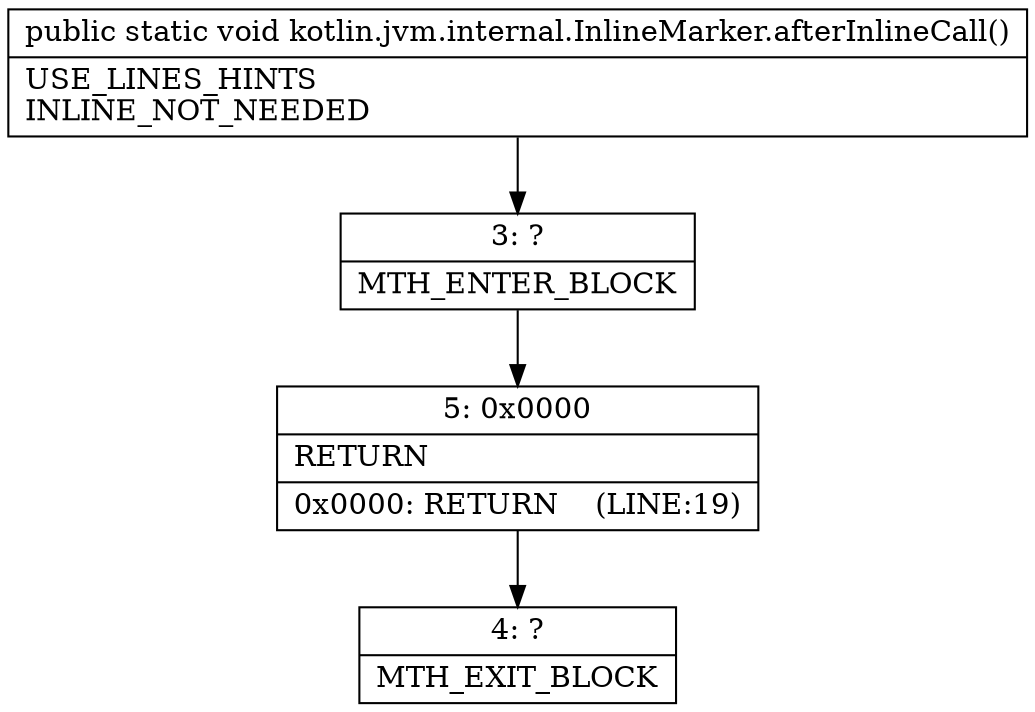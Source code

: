 digraph "CFG forkotlin.jvm.internal.InlineMarker.afterInlineCall()V" {
Node_3 [shape=record,label="{3\:\ ?|MTH_ENTER_BLOCK\l}"];
Node_5 [shape=record,label="{5\:\ 0x0000|RETURN\l|0x0000: RETURN    (LINE:19)\l}"];
Node_4 [shape=record,label="{4\:\ ?|MTH_EXIT_BLOCK\l}"];
MethodNode[shape=record,label="{public static void kotlin.jvm.internal.InlineMarker.afterInlineCall()  | USE_LINES_HINTS\lINLINE_NOT_NEEDED\l}"];
MethodNode -> Node_3;Node_3 -> Node_5;
Node_5 -> Node_4;
}

